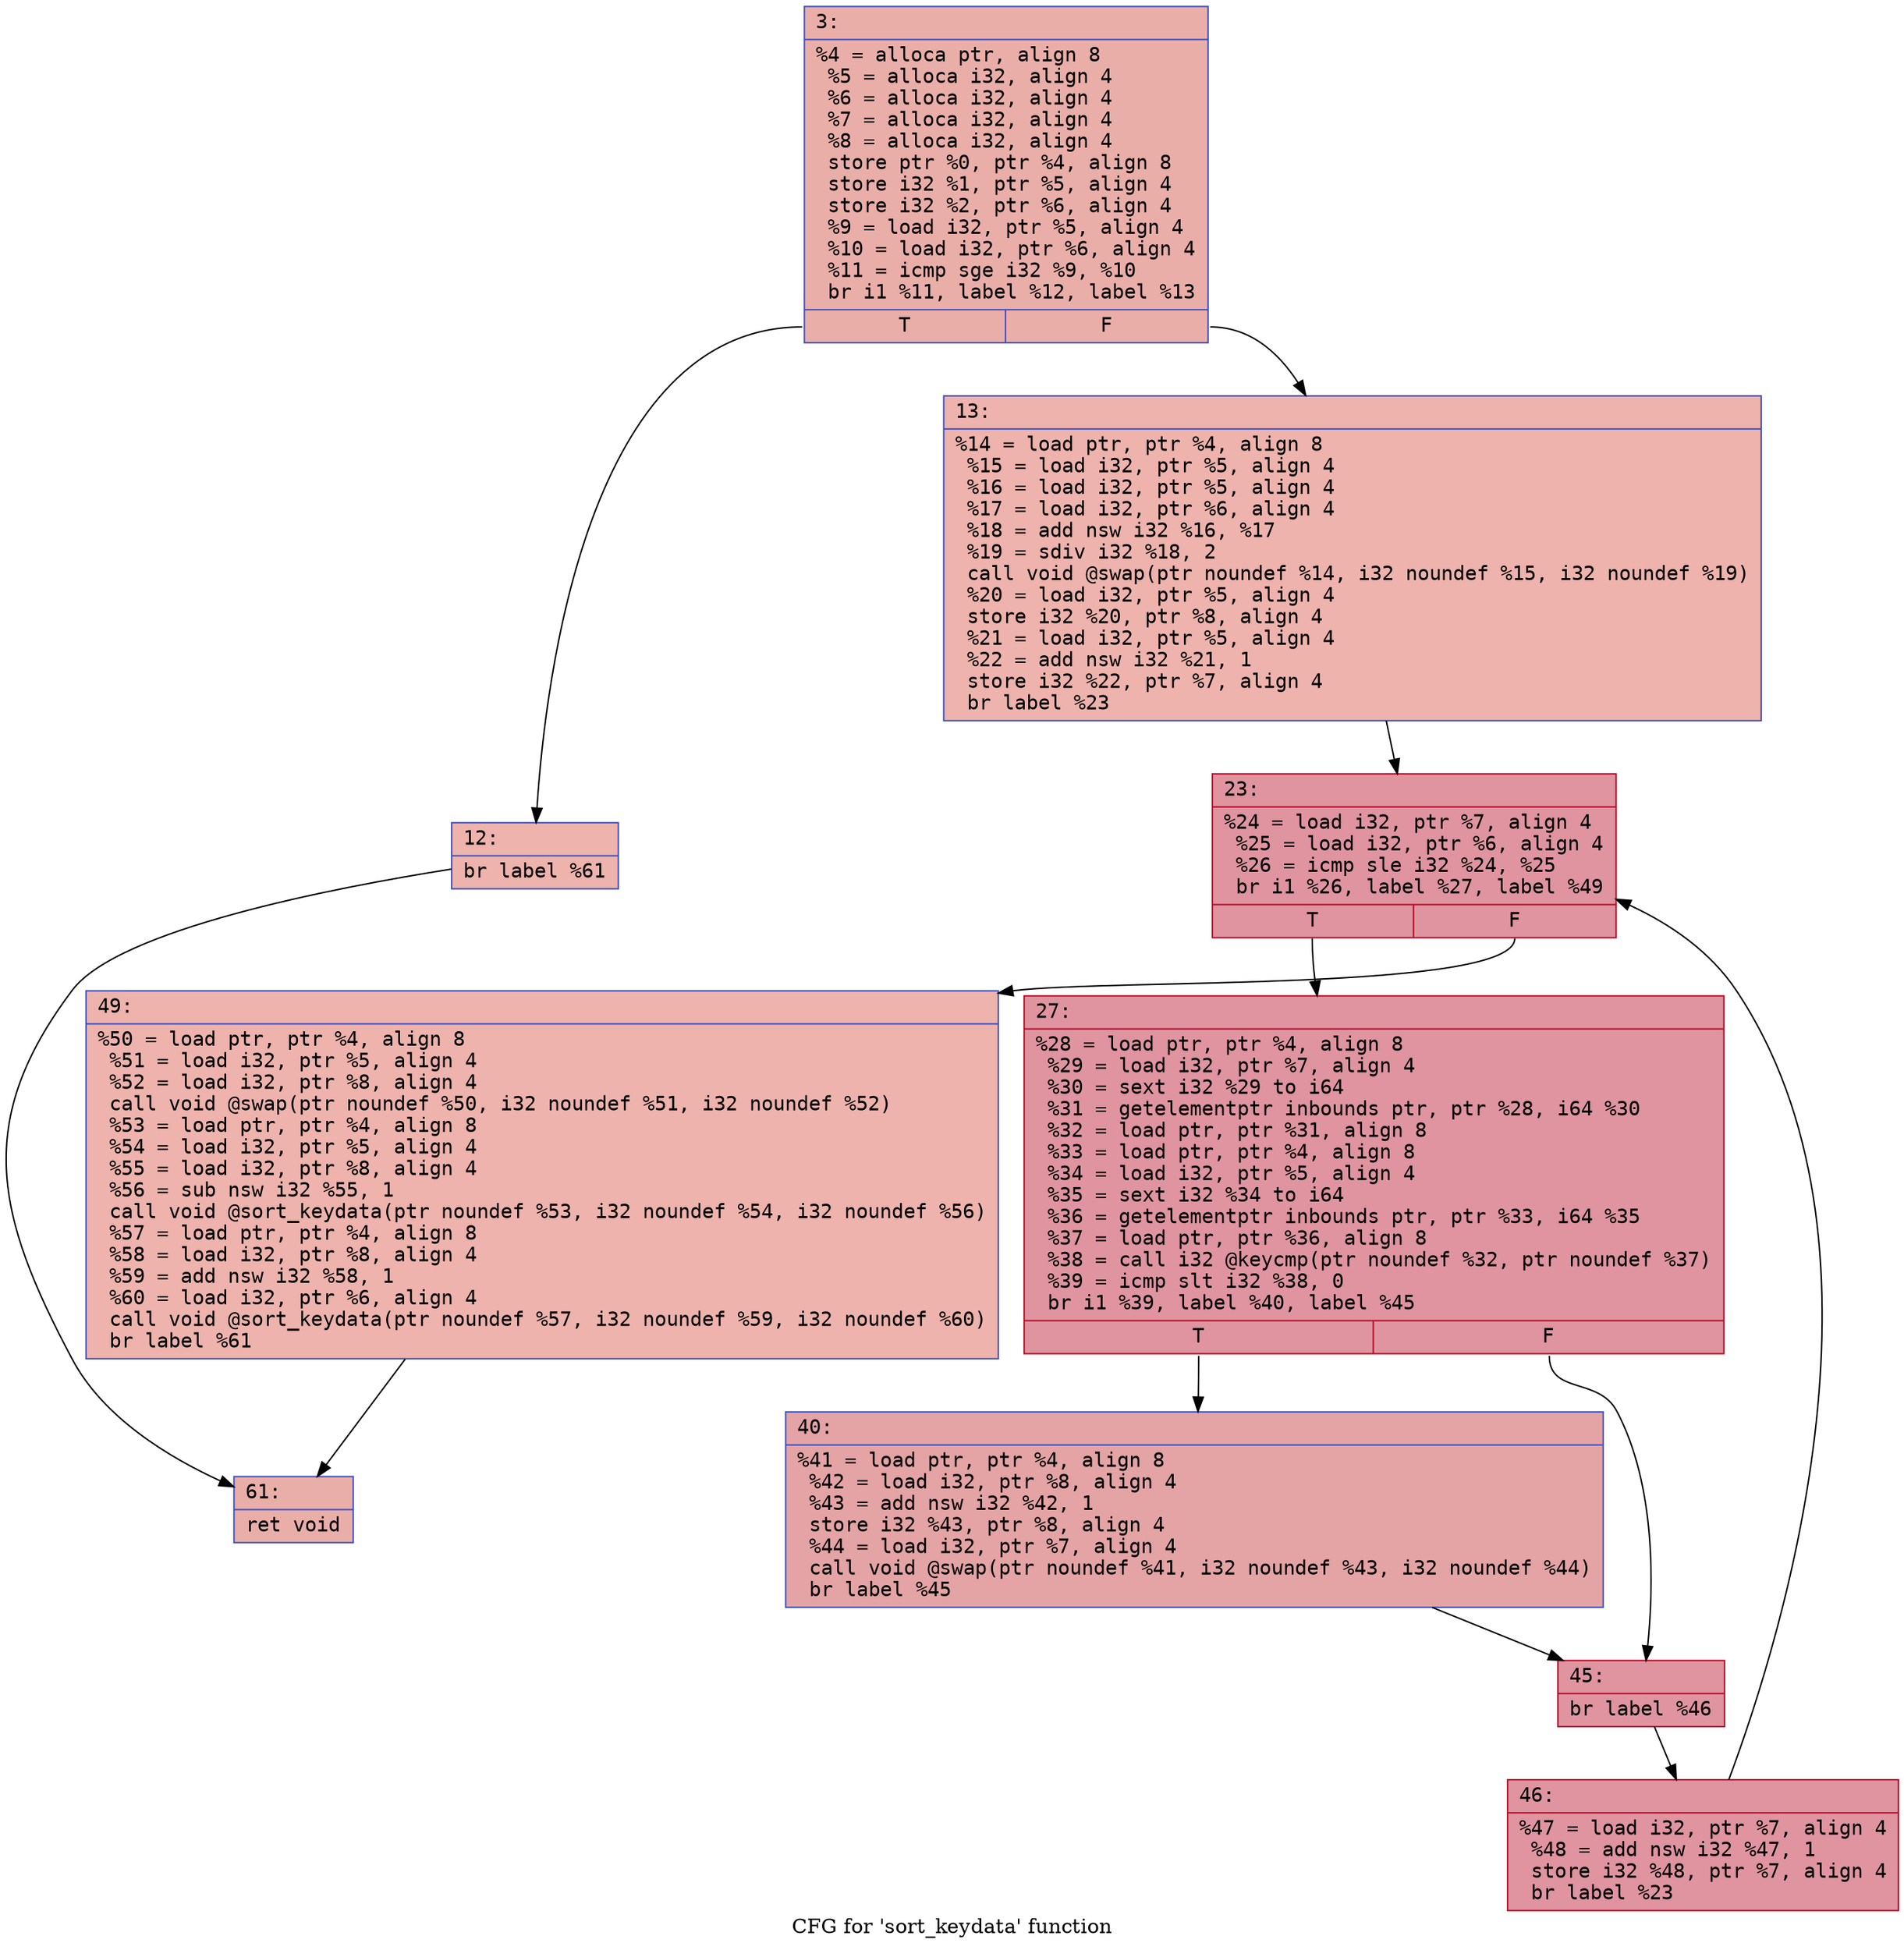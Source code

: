 digraph "CFG for 'sort_keydata' function" {
	label="CFG for 'sort_keydata' function";

	Node0x600003ee0320 [shape=record,color="#3d50c3ff", style=filled, fillcolor="#d0473d70" fontname="Courier",label="{3:\l|  %4 = alloca ptr, align 8\l  %5 = alloca i32, align 4\l  %6 = alloca i32, align 4\l  %7 = alloca i32, align 4\l  %8 = alloca i32, align 4\l  store ptr %0, ptr %4, align 8\l  store i32 %1, ptr %5, align 4\l  store i32 %2, ptr %6, align 4\l  %9 = load i32, ptr %5, align 4\l  %10 = load i32, ptr %6, align 4\l  %11 = icmp sge i32 %9, %10\l  br i1 %11, label %12, label %13\l|{<s0>T|<s1>F}}"];
	Node0x600003ee0320:s0 -> Node0x600003ee0370[tooltip="3 -> 12\nProbability 50.00%" ];
	Node0x600003ee0320:s1 -> Node0x600003ee03c0[tooltip="3 -> 13\nProbability 50.00%" ];
	Node0x600003ee0370 [shape=record,color="#3d50c3ff", style=filled, fillcolor="#d6524470" fontname="Courier",label="{12:\l|  br label %61\l}"];
	Node0x600003ee0370 -> Node0x600003ee05f0[tooltip="12 -> 61\nProbability 100.00%" ];
	Node0x600003ee03c0 [shape=record,color="#3d50c3ff", style=filled, fillcolor="#d6524470" fontname="Courier",label="{13:\l|  %14 = load ptr, ptr %4, align 8\l  %15 = load i32, ptr %5, align 4\l  %16 = load i32, ptr %5, align 4\l  %17 = load i32, ptr %6, align 4\l  %18 = add nsw i32 %16, %17\l  %19 = sdiv i32 %18, 2\l  call void @swap(ptr noundef %14, i32 noundef %15, i32 noundef %19)\l  %20 = load i32, ptr %5, align 4\l  store i32 %20, ptr %8, align 4\l  %21 = load i32, ptr %5, align 4\l  %22 = add nsw i32 %21, 1\l  store i32 %22, ptr %7, align 4\l  br label %23\l}"];
	Node0x600003ee03c0 -> Node0x600003ee0410[tooltip="13 -> 23\nProbability 100.00%" ];
	Node0x600003ee0410 [shape=record,color="#b70d28ff", style=filled, fillcolor="#b70d2870" fontname="Courier",label="{23:\l|  %24 = load i32, ptr %7, align 4\l  %25 = load i32, ptr %6, align 4\l  %26 = icmp sle i32 %24, %25\l  br i1 %26, label %27, label %49\l|{<s0>T|<s1>F}}"];
	Node0x600003ee0410:s0 -> Node0x600003ee0460[tooltip="23 -> 27\nProbability 96.88%" ];
	Node0x600003ee0410:s1 -> Node0x600003ee05a0[tooltip="23 -> 49\nProbability 3.12%" ];
	Node0x600003ee0460 [shape=record,color="#b70d28ff", style=filled, fillcolor="#b70d2870" fontname="Courier",label="{27:\l|  %28 = load ptr, ptr %4, align 8\l  %29 = load i32, ptr %7, align 4\l  %30 = sext i32 %29 to i64\l  %31 = getelementptr inbounds ptr, ptr %28, i64 %30\l  %32 = load ptr, ptr %31, align 8\l  %33 = load ptr, ptr %4, align 8\l  %34 = load i32, ptr %5, align 4\l  %35 = sext i32 %34 to i64\l  %36 = getelementptr inbounds ptr, ptr %33, i64 %35\l  %37 = load ptr, ptr %36, align 8\l  %38 = call i32 @keycmp(ptr noundef %32, ptr noundef %37)\l  %39 = icmp slt i32 %38, 0\l  br i1 %39, label %40, label %45\l|{<s0>T|<s1>F}}"];
	Node0x600003ee0460:s0 -> Node0x600003ee04b0[tooltip="27 -> 40\nProbability 37.50%" ];
	Node0x600003ee0460:s1 -> Node0x600003ee0500[tooltip="27 -> 45\nProbability 62.50%" ];
	Node0x600003ee04b0 [shape=record,color="#3d50c3ff", style=filled, fillcolor="#c32e3170" fontname="Courier",label="{40:\l|  %41 = load ptr, ptr %4, align 8\l  %42 = load i32, ptr %8, align 4\l  %43 = add nsw i32 %42, 1\l  store i32 %43, ptr %8, align 4\l  %44 = load i32, ptr %7, align 4\l  call void @swap(ptr noundef %41, i32 noundef %43, i32 noundef %44)\l  br label %45\l}"];
	Node0x600003ee04b0 -> Node0x600003ee0500[tooltip="40 -> 45\nProbability 100.00%" ];
	Node0x600003ee0500 [shape=record,color="#b70d28ff", style=filled, fillcolor="#b70d2870" fontname="Courier",label="{45:\l|  br label %46\l}"];
	Node0x600003ee0500 -> Node0x600003ee0550[tooltip="45 -> 46\nProbability 100.00%" ];
	Node0x600003ee0550 [shape=record,color="#b70d28ff", style=filled, fillcolor="#b70d2870" fontname="Courier",label="{46:\l|  %47 = load i32, ptr %7, align 4\l  %48 = add nsw i32 %47, 1\l  store i32 %48, ptr %7, align 4\l  br label %23\l}"];
	Node0x600003ee0550 -> Node0x600003ee0410[tooltip="46 -> 23\nProbability 100.00%" ];
	Node0x600003ee05a0 [shape=record,color="#3d50c3ff", style=filled, fillcolor="#d6524470" fontname="Courier",label="{49:\l|  %50 = load ptr, ptr %4, align 8\l  %51 = load i32, ptr %5, align 4\l  %52 = load i32, ptr %8, align 4\l  call void @swap(ptr noundef %50, i32 noundef %51, i32 noundef %52)\l  %53 = load ptr, ptr %4, align 8\l  %54 = load i32, ptr %5, align 4\l  %55 = load i32, ptr %8, align 4\l  %56 = sub nsw i32 %55, 1\l  call void @sort_keydata(ptr noundef %53, i32 noundef %54, i32 noundef %56)\l  %57 = load ptr, ptr %4, align 8\l  %58 = load i32, ptr %8, align 4\l  %59 = add nsw i32 %58, 1\l  %60 = load i32, ptr %6, align 4\l  call void @sort_keydata(ptr noundef %57, i32 noundef %59, i32 noundef %60)\l  br label %61\l}"];
	Node0x600003ee05a0 -> Node0x600003ee05f0[tooltip="49 -> 61\nProbability 100.00%" ];
	Node0x600003ee05f0 [shape=record,color="#3d50c3ff", style=filled, fillcolor="#d0473d70" fontname="Courier",label="{61:\l|  ret void\l}"];
}
